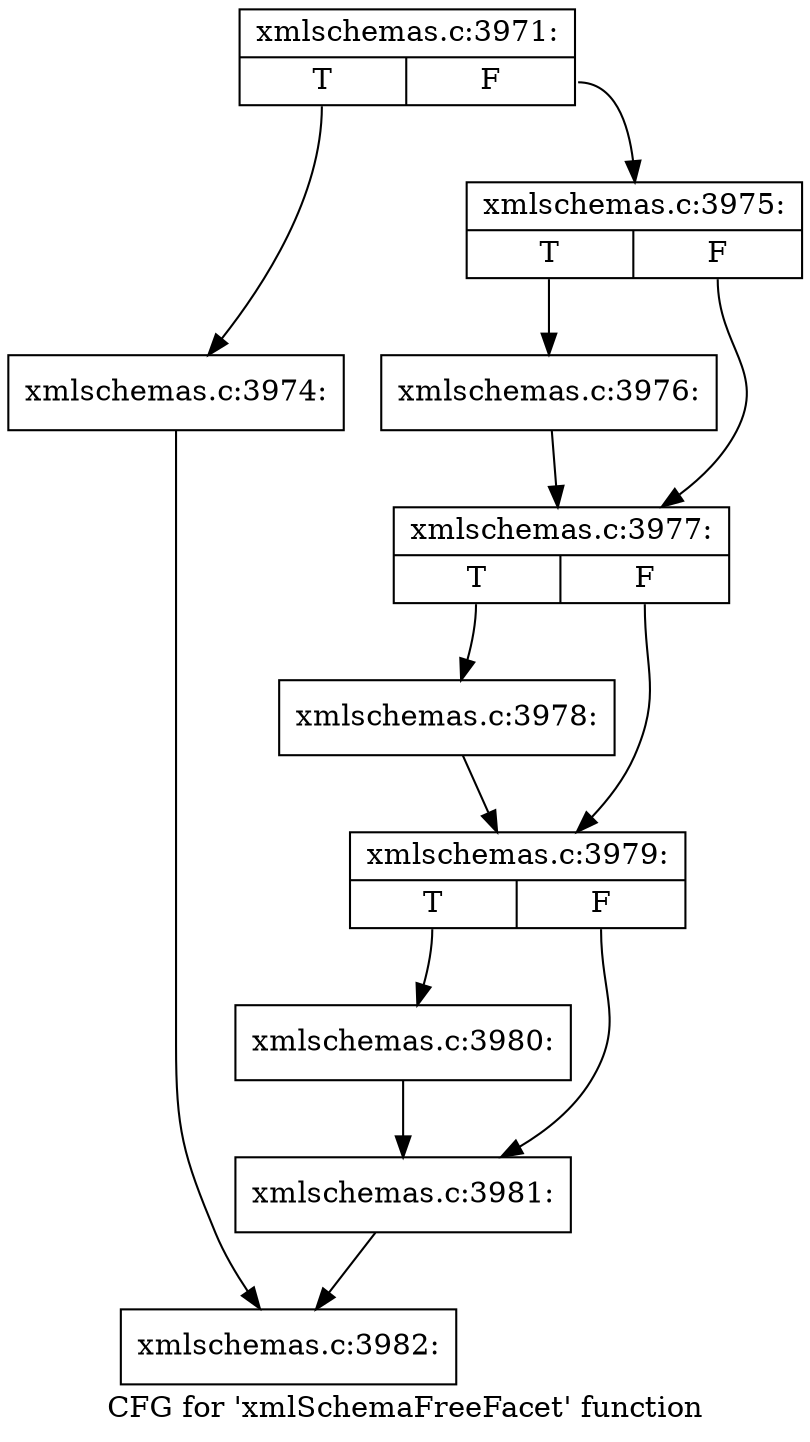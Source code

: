 digraph "CFG for 'xmlSchemaFreeFacet' function" {
	label="CFG for 'xmlSchemaFreeFacet' function";

	Node0x55d025867b20 [shape=record,label="{xmlschemas.c:3971:|{<s0>T|<s1>F}}"];
	Node0x55d025867b20:s0 -> Node0x55d02586a210;
	Node0x55d025867b20:s1 -> Node0x55d02586a260;
	Node0x55d02586a210 [shape=record,label="{xmlschemas.c:3974:}"];
	Node0x55d02586a210 -> Node0x55d02586a6f0;
	Node0x55d02586a260 [shape=record,label="{xmlschemas.c:3975:|{<s0>T|<s1>F}}"];
	Node0x55d02586a260:s0 -> Node0x55d025867c80;
	Node0x55d02586a260:s1 -> Node0x55d025867cd0;
	Node0x55d025867c80 [shape=record,label="{xmlschemas.c:3976:}"];
	Node0x55d025867c80 -> Node0x55d025867cd0;
	Node0x55d025867cd0 [shape=record,label="{xmlschemas.c:3977:|{<s0>T|<s1>F}}"];
	Node0x55d025867cd0:s0 -> Node0x55d025868840;
	Node0x55d025867cd0:s1 -> Node0x55d025868890;
	Node0x55d025868840 [shape=record,label="{xmlschemas.c:3978:}"];
	Node0x55d025868840 -> Node0x55d025868890;
	Node0x55d025868890 [shape=record,label="{xmlschemas.c:3979:|{<s0>T|<s1>F}}"];
	Node0x55d025868890:s0 -> Node0x55d025866990;
	Node0x55d025868890:s1 -> Node0x55d0258664e0;
	Node0x55d025866990 [shape=record,label="{xmlschemas.c:3980:}"];
	Node0x55d025866990 -> Node0x55d0258664e0;
	Node0x55d0258664e0 [shape=record,label="{xmlschemas.c:3981:}"];
	Node0x55d0258664e0 -> Node0x55d02586a6f0;
	Node0x55d02586a6f0 [shape=record,label="{xmlschemas.c:3982:}"];
}

